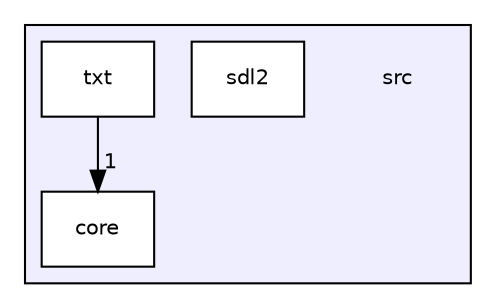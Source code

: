 digraph "src" {
  compound=true
  node [ fontsize="10", fontname="Helvetica"];
  edge [ labelfontsize="10", labelfontname="Helvetica"];
  subgraph clusterdir_68267d1309a1af8e8297ef4c3efbcdba {
    graph [ bgcolor="#eeeeff", pencolor="black", label="" URL="dir_68267d1309a1af8e8297ef4c3efbcdba.html"];
    dir_68267d1309a1af8e8297ef4c3efbcdba [shape=plaintext label="src"];
  dir_aebb8dcc11953d78e620bbef0b9e2183 [shape=box label="core" fillcolor="white" style="filled" URL="dir_aebb8dcc11953d78e620bbef0b9e2183.html"];
  dir_8d1e9cce9dcfda87c581b5abec6517a4 [shape=box label="sdl2" fillcolor="white" style="filled" URL="dir_8d1e9cce9dcfda87c581b5abec6517a4.html"];
  dir_74d70b51b5aa2eb3cb5baf13d2756485 [shape=box label="txt" fillcolor="white" style="filled" URL="dir_74d70b51b5aa2eb3cb5baf13d2756485.html"];
  }
  dir_74d70b51b5aa2eb3cb5baf13d2756485->dir_aebb8dcc11953d78e620bbef0b9e2183 [headlabel="1", labeldistance=1.5 headhref="dir_000003_000001.html"];
}

